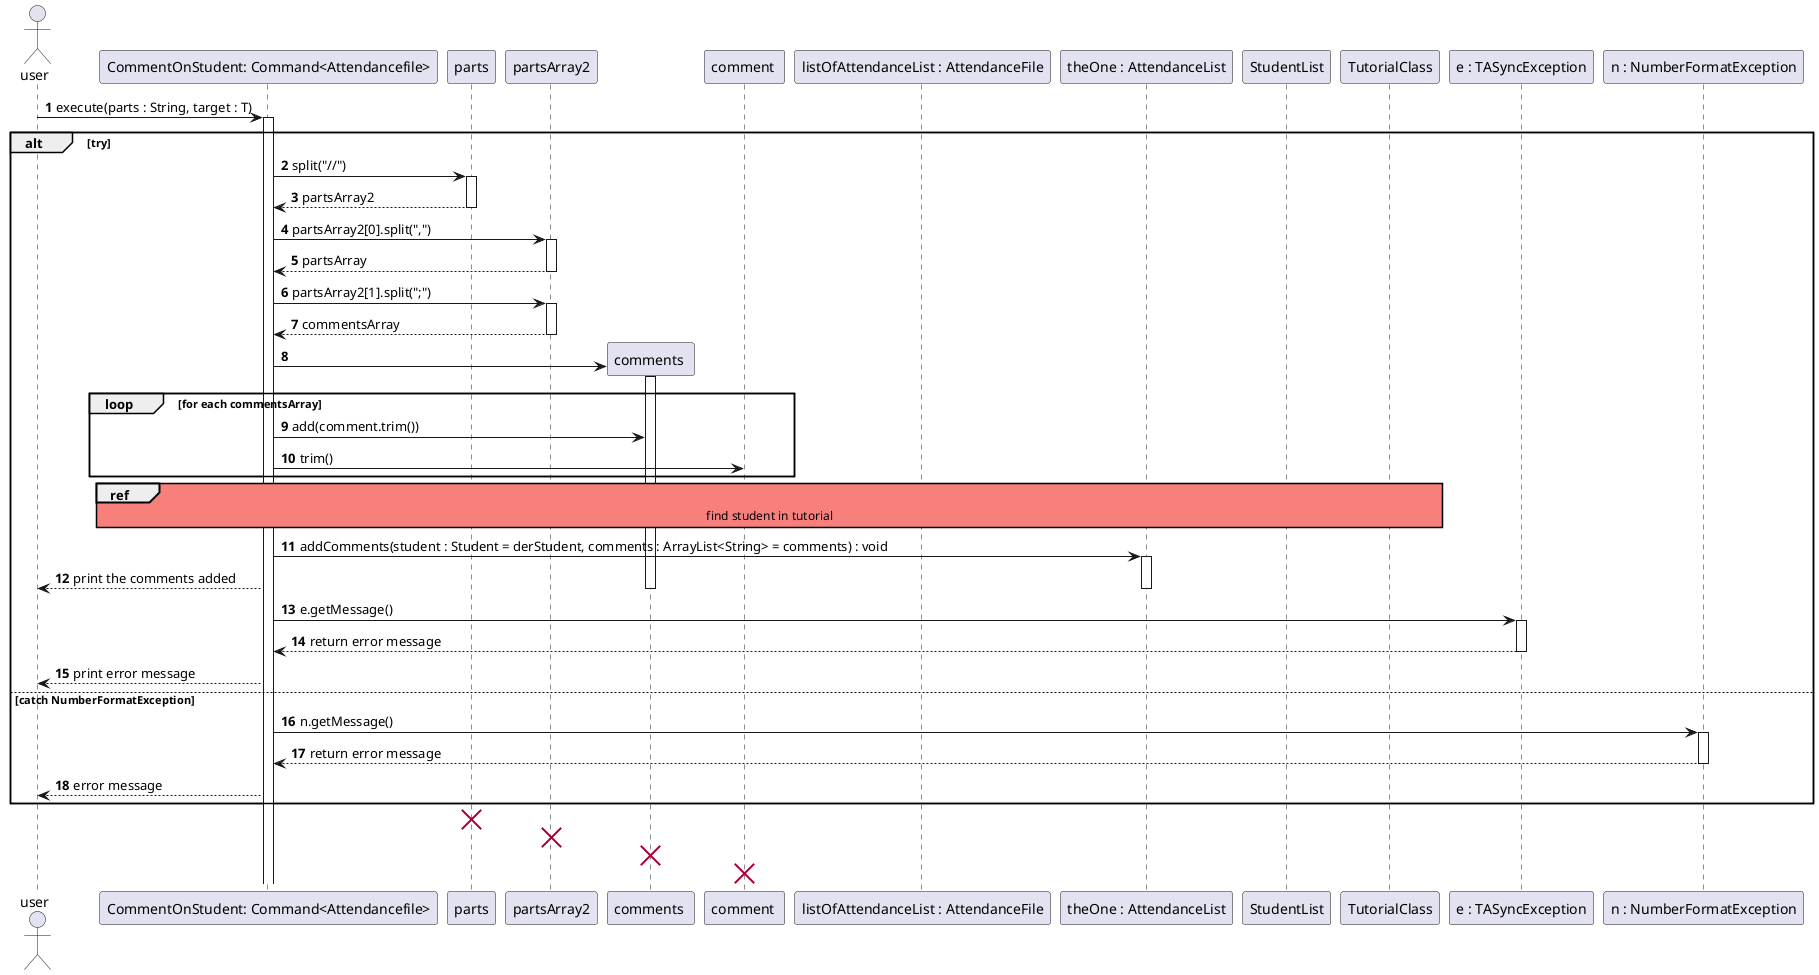 @startuml
'https://plantuml.com/sequence-diagram
actor user
autonumber

participant "CommentOnStudent: Command<Attendancefile>" as command
participant "parts" as parts
participant "partsArray2" as partsArray
participant "comments " as comments
participant "comment " as comment
participant "listOfAttendanceList : AttendanceFile" as listOfAttendanceList
participant "theOne : AttendanceList" as theOne
participant "StudentList" as studentList
participant "TutorialClass" as tutorialClass
participant "e : TASyncException" as e
participant "n : NumberFormatException" as n


skinparam sequenceReferenceBackgroundColor #f7807c
skinparam sequenceAltBackgroundColor #f7807c


user -> command : execute(parts : String, target : T)
activate command
alt try

    command -> parts : split("//")
    activate parts
    parts --> command : partsArray2
    deactivate parts
    command -> partsArray : partsArray2[0].split(",")
    activate partsArray
    command <-- partsArray : partsArray
    deactivate partsArray
    command -> partsArray : partsArray2[1].split(";")
    activate partsArray
    command <-- partsArray : commentsArray
    deactivate partsArray
    create comments
    command -> comments
    activate comments

    loop for each commentsArray
    command -> comments : add(comment.trim())
    command -> comment : trim()
    end loop

ref over command, listOfAttendanceList, theOne, tutorialClass, studentList
find student in tutorial
end ref


    command -> theOne : addComments(student : Student = derStudent, comments : ArrayList<String> = comments) : void
    activate theOne
    command --> user : print the comments added
    deactivate comments

deactivate theOne
    command -> e : e.getMessage()
        activate e
        e --> command : return error message
        deactivate e
        command --> user  : print error message

        else catch NumberFormatException
         command -> n : n.getMessage()
         activate n
         n --> command : return error message
         deactivate n
         command --> user : error message
end
destroy parts
destroy partsArray
destroy comments
destroy comment

@enduml